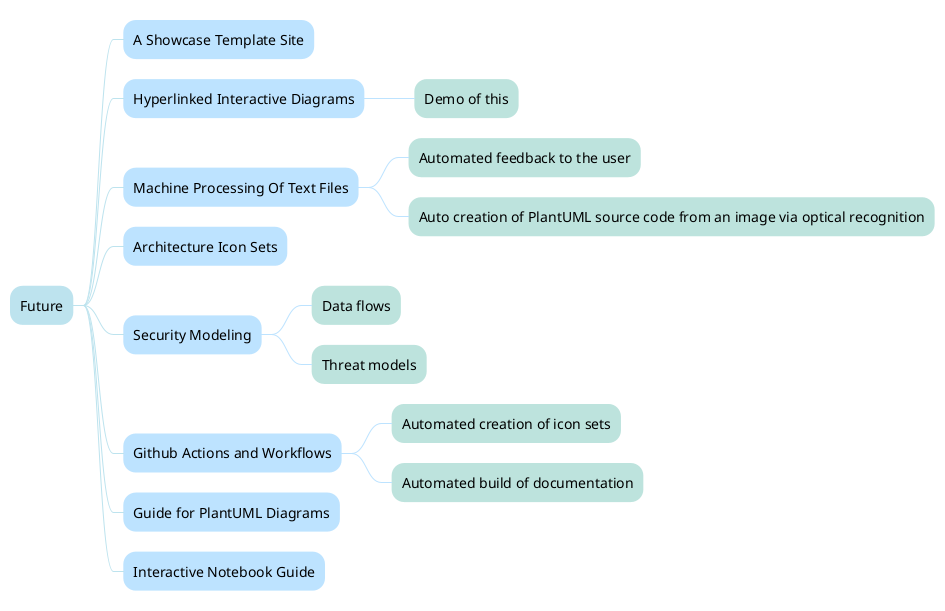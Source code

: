 @startmindmap
<style>
mindmapDiagram {
   :depth(0) {
    BackGroundColor #BDE3ee
    LineColor #BDE3ee
  }
   :depth(1) {
    BackGroundColor #BDE3FF
    LineColor #BDE3FF
  }
   :depth(2) {
    BackGroundColor #BDE3dd
    LineColor #BDE3dd
  }
}
</style>
* Future
** A Showcase Template Site
** Hyperlinked Interactive Diagrams
*** Demo of this
** Machine Processing Of Text Files
*** Automated feedback to the user
*** Auto creation of PlantUML source code from an image via optical recognition
** Architecture Icon Sets
** Security Modeling
*** Data flows
*** Threat models
** Github Actions and Workflows
*** Automated creation of icon sets
*** Automated build of documentation
** Guide for PlantUML Diagrams
** Interactive Notebook Guide

@endmindmap